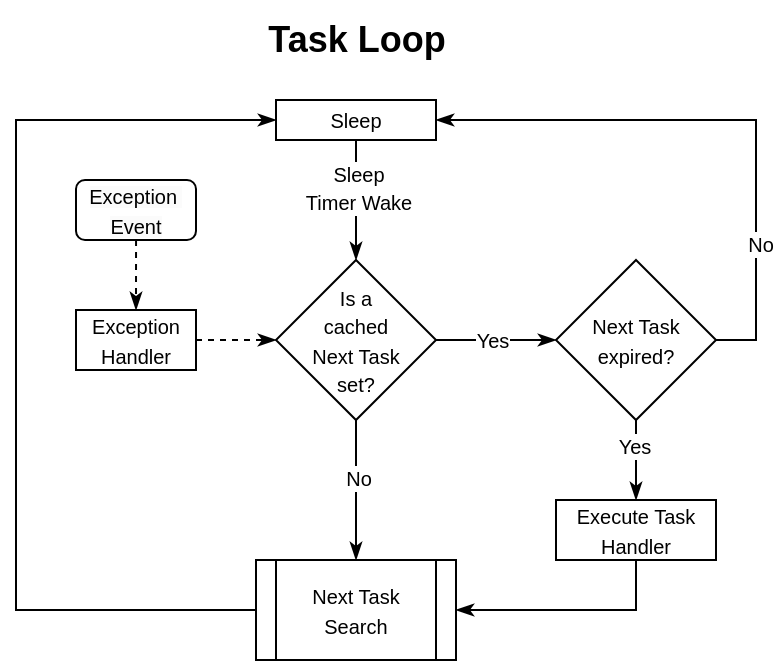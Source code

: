 <mxfile version="21.2.1" type="device">
  <diagram id="C5RBs43oDa-KdzZeNtuy" name="Page-1">
    <mxGraphModel dx="610" dy="1845" grid="1" gridSize="10" guides="1" tooltips="1" connect="1" arrows="1" fold="1" page="1" pageScale="1" pageWidth="827" pageHeight="1169" math="0" shadow="0">
      <root>
        <mxCell id="WIyWlLk6GJQsqaUBKTNV-0" />
        <mxCell id="WIyWlLk6GJQsqaUBKTNV-1" parent="WIyWlLk6GJQsqaUBKTNV-0" />
        <mxCell id="dYI3dTuQ3Ob1T5ZX_YG3-21" style="edgeStyle=orthogonalEdgeStyle;rounded=0;orthogonalLoop=1;jettySize=auto;html=1;exitX=0.5;exitY=1;exitDx=0;exitDy=0;entryX=0.5;entryY=0;entryDx=0;entryDy=0;endArrow=classicThin;endFill=1;" parent="WIyWlLk6GJQsqaUBKTNV-1" source="dYI3dTuQ3Ob1T5ZX_YG3-19" edge="1">
          <mxGeometry relative="1" as="geometry">
            <mxPoint x="240" y="260" as="targetPoint" />
          </mxGeometry>
        </mxCell>
        <mxCell id="dYI3dTuQ3Ob1T5ZX_YG3-27" value="&lt;font style=&quot;font-size: 10px;&quot;&gt;No&lt;/font&gt;" style="edgeLabel;html=1;align=center;verticalAlign=middle;resizable=0;points=[];" parent="dYI3dTuQ3Ob1T5ZX_YG3-21" vertex="1" connectable="0">
          <mxGeometry x="-0.172" y="1" relative="1" as="geometry">
            <mxPoint as="offset" />
          </mxGeometry>
        </mxCell>
        <mxCell id="dYI3dTuQ3Ob1T5ZX_YG3-25" style="edgeStyle=orthogonalEdgeStyle;rounded=0;orthogonalLoop=1;jettySize=auto;html=1;exitX=1;exitY=0.5;exitDx=0;exitDy=0;entryX=0;entryY=0.5;entryDx=0;entryDy=0;endArrow=classicThin;endFill=1;" parent="WIyWlLk6GJQsqaUBKTNV-1" source="dYI3dTuQ3Ob1T5ZX_YG3-19" target="dYI3dTuQ3Ob1T5ZX_YG3-24" edge="1">
          <mxGeometry relative="1" as="geometry" />
        </mxCell>
        <mxCell id="dYI3dTuQ3Ob1T5ZX_YG3-29" value="&lt;font style=&quot;font-size: 10px;&quot;&gt;Yes&lt;/font&gt;" style="edgeLabel;html=1;align=center;verticalAlign=middle;resizable=0;points=[];" parent="dYI3dTuQ3Ob1T5ZX_YG3-25" vertex="1" connectable="0">
          <mxGeometry x="-0.072" y="-1" relative="1" as="geometry">
            <mxPoint y="-1" as="offset" />
          </mxGeometry>
        </mxCell>
        <mxCell id="dYI3dTuQ3Ob1T5ZX_YG3-19" value="&lt;font style=&quot;font-size: 10px;&quot;&gt;Is a &lt;br&gt;cached &lt;br&gt;Next Task &lt;br&gt;set?&lt;br&gt;&lt;/font&gt;" style="rhombus;whiteSpace=wrap;html=1;" parent="WIyWlLk6GJQsqaUBKTNV-1" vertex="1">
          <mxGeometry x="200" y="110" width="80" height="80" as="geometry" />
        </mxCell>
        <mxCell id="dYI3dTuQ3Ob1T5ZX_YG3-24" value="&lt;font style=&quot;font-size: 10px;&quot;&gt;Next Task&lt;br&gt;expired?&lt;br&gt;&lt;/font&gt;" style="rhombus;whiteSpace=wrap;html=1;" parent="WIyWlLk6GJQsqaUBKTNV-1" vertex="1">
          <mxGeometry x="340" y="110" width="80" height="80" as="geometry" />
        </mxCell>
        <mxCell id="dYI3dTuQ3Ob1T5ZX_YG3-88" style="edgeStyle=orthogonalEdgeStyle;rounded=0;orthogonalLoop=1;jettySize=auto;html=1;entryX=1;entryY=0.5;entryDx=0;entryDy=0;endArrow=classicThin;endFill=1;" parent="WIyWlLk6GJQsqaUBKTNV-1" source="dYI3dTuQ3Ob1T5ZX_YG3-30" target="dYI3dTuQ3Ob1T5ZX_YG3-51" edge="1">
          <mxGeometry relative="1" as="geometry">
            <mxPoint x="380" y="310" as="targetPoint" />
            <Array as="points">
              <mxPoint x="380" y="285" />
            </Array>
          </mxGeometry>
        </mxCell>
        <mxCell id="dYI3dTuQ3Ob1T5ZX_YG3-30" value="&lt;span style=&quot;font-size: 10px;&quot;&gt;Execute Task Handler&lt;br&gt;&lt;/span&gt;" style="rounded=0;whiteSpace=wrap;html=1;" parent="WIyWlLk6GJQsqaUBKTNV-1" vertex="1">
          <mxGeometry x="340" y="230" width="80" height="30" as="geometry" />
        </mxCell>
        <mxCell id="dYI3dTuQ3Ob1T5ZX_YG3-32" value="" style="endArrow=classicThin;html=1;rounded=0;entryX=0.5;entryY=0;entryDx=0;entryDy=0;exitX=0.5;exitY=1;exitDx=0;exitDy=0;endFill=1;" parent="WIyWlLk6GJQsqaUBKTNV-1" source="dYI3dTuQ3Ob1T5ZX_YG3-24" target="dYI3dTuQ3Ob1T5ZX_YG3-30" edge="1">
          <mxGeometry width="50" height="50" relative="1" as="geometry">
            <mxPoint x="330" y="230" as="sourcePoint" />
            <mxPoint x="380" y="180" as="targetPoint" />
          </mxGeometry>
        </mxCell>
        <mxCell id="dYI3dTuQ3Ob1T5ZX_YG3-33" value="&lt;font style=&quot;font-size: 10px;&quot;&gt;Yes&lt;/font&gt;" style="edgeLabel;html=1;align=center;verticalAlign=middle;resizable=0;points=[];" parent="dYI3dTuQ3Ob1T5ZX_YG3-32" vertex="1" connectable="0">
          <mxGeometry x="-0.382" y="-1" relative="1" as="geometry">
            <mxPoint as="offset" />
          </mxGeometry>
        </mxCell>
        <mxCell id="dYI3dTuQ3Ob1T5ZX_YG3-86" style="edgeStyle=orthogonalEdgeStyle;rounded=0;orthogonalLoop=1;jettySize=auto;html=1;entryX=0.5;entryY=0;entryDx=0;entryDy=0;endArrow=classicThin;endFill=1;" parent="WIyWlLk6GJQsqaUBKTNV-1" source="dYI3dTuQ3Ob1T5ZX_YG3-34" target="dYI3dTuQ3Ob1T5ZX_YG3-19" edge="1">
          <mxGeometry relative="1" as="geometry" />
        </mxCell>
        <mxCell id="dYI3dTuQ3Ob1T5ZX_YG3-87" value="&lt;font style=&quot;font-size: 10px;&quot;&gt;Sleep &lt;br&gt;Timer Wake&lt;/font&gt;" style="edgeLabel;html=1;align=center;verticalAlign=middle;resizable=0;points=[];" parent="dYI3dTuQ3Ob1T5ZX_YG3-86" vertex="1" connectable="0">
          <mxGeometry x="-0.21" y="1" relative="1" as="geometry">
            <mxPoint as="offset" />
          </mxGeometry>
        </mxCell>
        <mxCell id="dYI3dTuQ3Ob1T5ZX_YG3-34" value="&lt;font style=&quot;font-size: 10px;&quot;&gt;Sleep&lt;/font&gt;" style="rounded=0;whiteSpace=wrap;html=1;" parent="WIyWlLk6GJQsqaUBKTNV-1" vertex="1">
          <mxGeometry x="200" y="30" width="80" height="20" as="geometry" />
        </mxCell>
        <mxCell id="dYI3dTuQ3Ob1T5ZX_YG3-35" value="" style="endArrow=classicThin;html=1;rounded=0;exitX=1;exitY=0.5;exitDx=0;exitDy=0;entryX=1;entryY=0.5;entryDx=0;entryDy=0;endFill=1;" parent="WIyWlLk6GJQsqaUBKTNV-1" source="dYI3dTuQ3Ob1T5ZX_YG3-24" target="dYI3dTuQ3Ob1T5ZX_YG3-34" edge="1">
          <mxGeometry width="50" height="50" relative="1" as="geometry">
            <mxPoint x="410" y="130" as="sourcePoint" />
            <mxPoint x="460" y="80" as="targetPoint" />
            <Array as="points">
              <mxPoint x="440" y="150" />
              <mxPoint x="440" y="40" />
            </Array>
          </mxGeometry>
        </mxCell>
        <mxCell id="dYI3dTuQ3Ob1T5ZX_YG3-36" value="&lt;font style=&quot;font-size: 10px;&quot;&gt;No&lt;/font&gt;" style="edgeLabel;html=1;align=center;verticalAlign=middle;resizable=0;points=[];" parent="dYI3dTuQ3Ob1T5ZX_YG3-35" vertex="1" connectable="0">
          <mxGeometry x="-0.53" y="-2" relative="1" as="geometry">
            <mxPoint as="offset" />
          </mxGeometry>
        </mxCell>
        <mxCell id="dYI3dTuQ3Ob1T5ZX_YG3-90" style="edgeStyle=orthogonalEdgeStyle;rounded=0;orthogonalLoop=1;jettySize=auto;html=1;entryX=0;entryY=0.5;entryDx=0;entryDy=0;endArrow=classicThin;endFill=1;anchorPointDirection=1;" parent="WIyWlLk6GJQsqaUBKTNV-1" source="dYI3dTuQ3Ob1T5ZX_YG3-51" target="dYI3dTuQ3Ob1T5ZX_YG3-34" edge="1">
          <mxGeometry relative="1" as="geometry">
            <mxPoint x="150" y="60" as="targetPoint" />
            <Array as="points">
              <mxPoint x="70" y="285" />
              <mxPoint x="70" y="40" />
            </Array>
          </mxGeometry>
        </mxCell>
        <mxCell id="dYI3dTuQ3Ob1T5ZX_YG3-51" value="&lt;font style=&quot;font-size: 10px;&quot;&gt;&lt;font style=&quot;font-size: 10px;&quot;&gt;Next Task &lt;br&gt;&lt;/font&gt;Search&lt;/font&gt;" style="shape=process;whiteSpace=wrap;html=1;backgroundOutline=1;" parent="WIyWlLk6GJQsqaUBKTNV-1" vertex="1">
          <mxGeometry x="190" y="260" width="100" height="50" as="geometry" />
        </mxCell>
        <mxCell id="dYI3dTuQ3Ob1T5ZX_YG3-89" value="Task Loop" style="text;strokeColor=none;fillColor=none;html=1;fontSize=18;fontStyle=1;verticalAlign=middle;align=center;" parent="WIyWlLk6GJQsqaUBKTNV-1" vertex="1">
          <mxGeometry x="190" y="-20" width="100" height="40" as="geometry" />
        </mxCell>
        <mxCell id="dYI3dTuQ3Ob1T5ZX_YG3-93" style="edgeStyle=orthogonalEdgeStyle;rounded=0;orthogonalLoop=1;jettySize=auto;html=1;entryX=0;entryY=0.5;entryDx=0;entryDy=0;dashed=1;endArrow=classicThin;endFill=1;" parent="WIyWlLk6GJQsqaUBKTNV-1" source="dYI3dTuQ3Ob1T5ZX_YG3-91" target="dYI3dTuQ3Ob1T5ZX_YG3-19" edge="1">
          <mxGeometry relative="1" as="geometry" />
        </mxCell>
        <mxCell id="dYI3dTuQ3Ob1T5ZX_YG3-91" value="&lt;font style=&quot;font-size: 10px;&quot;&gt;Exception&lt;br&gt;Handler&lt;/font&gt;" style="rounded=0;whiteSpace=wrap;html=1;" parent="WIyWlLk6GJQsqaUBKTNV-1" vertex="1">
          <mxGeometry x="100" y="135" width="60" height="30" as="geometry" />
        </mxCell>
        <mxCell id="dYI3dTuQ3Ob1T5ZX_YG3-94" style="edgeStyle=orthogonalEdgeStyle;rounded=0;orthogonalLoop=1;jettySize=auto;html=1;entryX=0.5;entryY=0;entryDx=0;entryDy=0;dashed=1;endArrow=classicThin;endFill=1;" parent="WIyWlLk6GJQsqaUBKTNV-1" target="dYI3dTuQ3Ob1T5ZX_YG3-91" edge="1">
          <mxGeometry relative="1" as="geometry">
            <mxPoint x="130.029" y="100" as="sourcePoint" />
          </mxGeometry>
        </mxCell>
        <mxCell id="dYI3dTuQ3Ob1T5ZX_YG3-99" value="&lt;font style=&quot;font-size: 10px;&quot;&gt;&lt;font style=&quot;font-size: 10px;&quot;&gt;&lt;span style=&quot;color: rgb(0, 0, 0); font-family: Helvetica; font-style: normal; font-variant-ligatures: normal; font-variant-caps: normal; font-weight: 400; letter-spacing: normal; orphans: 2; text-align: center; text-indent: 0px; text-transform: none; widows: 2; word-spacing: 0px; -webkit-text-stroke-width: 0px; background-color: rgb(251, 251, 251); text-decoration-thickness: initial; text-decoration-style: initial; text-decoration-color: initial; float: none; display: inline !important;&quot;&gt;Exception&amp;nbsp;&lt;/span&gt;&lt;br style=&quot;border-color: var(--border-color); color: rgb(0, 0, 0); font-family: Helvetica; font-style: normal; font-variant-ligatures: normal; font-variant-caps: normal; font-weight: 400; letter-spacing: normal; orphans: 2; text-align: center; text-indent: 0px; text-transform: none; widows: 2; word-spacing: 0px; -webkit-text-stroke-width: 0px; background-color: rgb(251, 251, 251); text-decoration-thickness: initial; text-decoration-style: initial; text-decoration-color: initial;&quot;&gt;&lt;/font&gt;&lt;span style=&quot;color: rgb(0, 0, 0); font-family: Helvetica; font-style: normal; font-variant-ligatures: normal; font-variant-caps: normal; font-weight: 400; letter-spacing: normal; orphans: 2; text-align: center; text-indent: 0px; text-transform: none; widows: 2; word-spacing: 0px; -webkit-text-stroke-width: 0px; background-color: rgb(251, 251, 251); text-decoration-thickness: initial; text-decoration-style: initial; text-decoration-color: initial; float: none; display: inline !important;&quot;&gt;Event&lt;/span&gt;&lt;/font&gt;" style="rounded=1;whiteSpace=wrap;html=1;" parent="WIyWlLk6GJQsqaUBKTNV-1" vertex="1">
          <mxGeometry x="100" y="70" width="60" height="30" as="geometry" />
        </mxCell>
      </root>
    </mxGraphModel>
  </diagram>
</mxfile>
